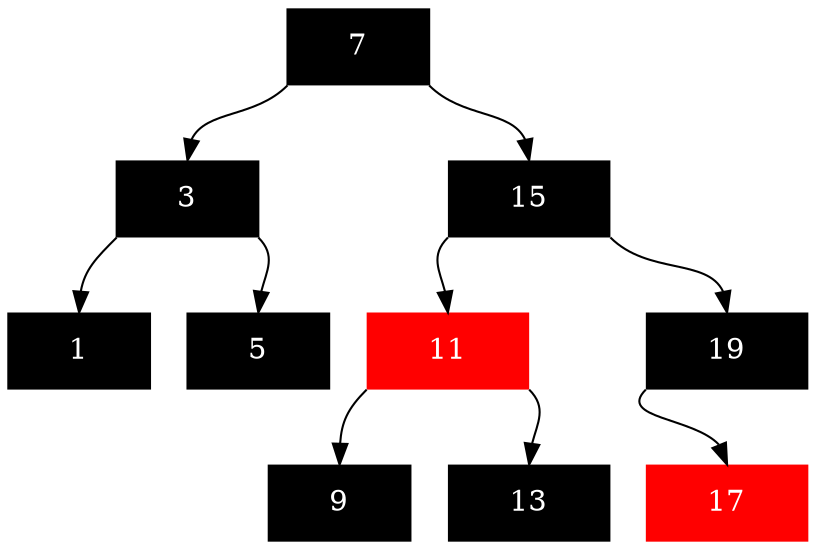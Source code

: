 digraph G{
node[shape=record,style=filled,color=black,fontcolor=white];
7[label="<f0> | <f1> 7 | <f2> "];
node[shape=record,style=filled,color=black,fontcolor=white];
3[label="<f0> | <f1> 3 | <f2> "];
7:f0:sw->3:f1;
node[shape=record,style=filled,color=black,fontcolor=white];
15[label="<f0> | <f1> 15 | <f2> "];
7:f2:se->15:f1;
node[shape=record,style=filled,color=black,fontcolor=white];
1[label="<f0> | <f1> 1 | <f2> "];
3:f0:sw->1:f1;
node[shape=record,style=filled,color=black,fontcolor=white];
5[label="<f0> | <f1> 5 | <f2> "];
3:f2:se->5:f1;
node[shape=record,style=filled,color=red,fontcolor=white];
11[label="<f0> | <f1> 11 | <f2> "];
15:f0:sw->11:f1;
node[shape=record,style=filled,color=black,fontcolor=white];
19[label="<f0> | <f1> 19 | <f2> "];
15:f2:se->19:f1;
node[shape=record,style=filled,color=black,fontcolor=white];
9[label="<f0> | <f1> 9 | <f2> "];
11:f0:sw->9:f1;
node[shape=record,style=filled,color=black,fontcolor=white];
13[label="<f0> | <f1> 13 | <f2> "];
11:f2:se->13:f1;
node[shape=record,style=filled,color=red,fontcolor=white];
17[label="<f0> | <f1> 17 | <f2> "];
19:f0:sw->17:f1;
}